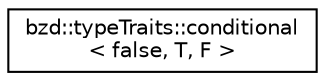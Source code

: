 digraph "Graphical Class Hierarchy"
{
  edge [fontname="Helvetica",fontsize="10",labelfontname="Helvetica",labelfontsize="10"];
  node [fontname="Helvetica",fontsize="10",shape=record];
  rankdir="LR";
  Node0 [label="bzd::typeTraits::conditional\l\< false, T, F \>",height=0.2,width=0.4,color="black", fillcolor="white", style="filled",URL="$structbzd_1_1typeTraits_1_1conditional_3_01false_00_01T_00_01F_01_4.html"];
}
